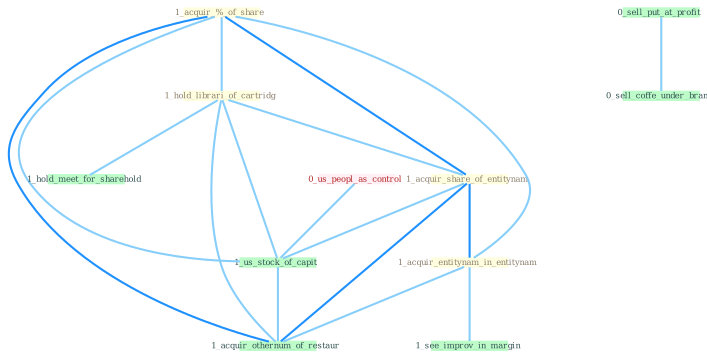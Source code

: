 Graph G{ 
    node
    [shape=polygon,style=filled,width=.5,height=.06,color="#BDFCC9",fixedsize=true,fontsize=4,
    fontcolor="#2f4f4f"];
    {node
    [color="#ffffe0", fontcolor="#8b7d6b"] "1_acquir_%_of_share " "1_hold_librari_of_cartridg " "1_acquir_share_of_entitynam " "1_acquir_entitynam_in_entitynam "}
{node [color="#fff0f5", fontcolor="#b22222"] "0_us_peopl_as_control "}
edge [color="#B0E2FF"];

	"1_acquir_%_of_share " -- "1_hold_librari_of_cartridg " [w="1", color="#87cefa" ];
	"1_acquir_%_of_share " -- "1_acquir_share_of_entitynam " [w="2", color="#1e90ff" , len=0.8];
	"1_acquir_%_of_share " -- "1_acquir_entitynam_in_entitynam " [w="1", color="#87cefa" ];
	"1_acquir_%_of_share " -- "1_us_stock_of_capit " [w="1", color="#87cefa" ];
	"1_acquir_%_of_share " -- "1_acquir_othernum_of_restaur " [w="2", color="#1e90ff" , len=0.8];
	"1_hold_librari_of_cartridg " -- "1_acquir_share_of_entitynam " [w="1", color="#87cefa" ];
	"1_hold_librari_of_cartridg " -- "1_us_stock_of_capit " [w="1", color="#87cefa" ];
	"1_hold_librari_of_cartridg " -- "1_hold_meet_for_sharehold " [w="1", color="#87cefa" ];
	"1_hold_librari_of_cartridg " -- "1_acquir_othernum_of_restaur " [w="1", color="#87cefa" ];
	"1_acquir_share_of_entitynam " -- "1_acquir_entitynam_in_entitynam " [w="2", color="#1e90ff" , len=0.8];
	"1_acquir_share_of_entitynam " -- "1_us_stock_of_capit " [w="1", color="#87cefa" ];
	"1_acquir_share_of_entitynam " -- "1_acquir_othernum_of_restaur " [w="2", color="#1e90ff" , len=0.8];
	"1_acquir_entitynam_in_entitynam " -- "1_see_improv_in_margin " [w="1", color="#87cefa" ];
	"1_acquir_entitynam_in_entitynam " -- "1_acquir_othernum_of_restaur " [w="1", color="#87cefa" ];
	"0_us_peopl_as_control " -- "1_us_stock_of_capit " [w="1", color="#87cefa" ];
	"0_sell_put_at_profit " -- "0_sell_coffe_under_brand " [w="1", color="#87cefa" ];
	"1_us_stock_of_capit " -- "1_acquir_othernum_of_restaur " [w="1", color="#87cefa" ];
}